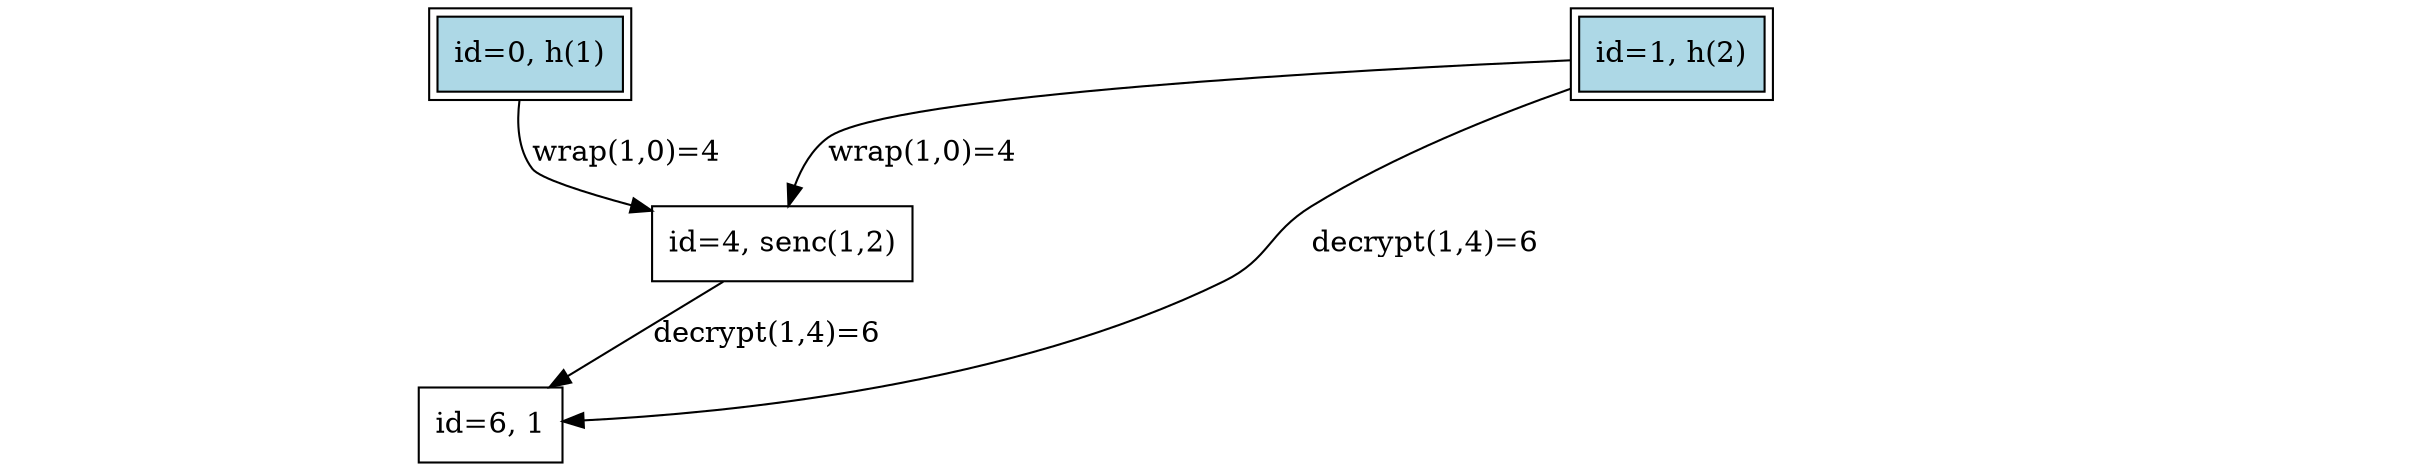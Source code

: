 digraph {
    0 [ label = "id=0, h(1)" shape=box, style=filled, fillcolor=lightblue, peripheries=2]
    1 [ label = "id=1, h(2)" shape=box, style=filled, fillcolor=lightblue, peripheries=2]
    2 [ label = "id=2, senc(1,1)" shape=box, style=invis]
    3 [ label = "id=3, senc(2,1)" shape=box, style=invis]
    4 [ label = "id=4, senc(1,2)" shape=box]
    5 [ label = "id=5, senc(2,2)" shape=box, style=invis]
    6 [ label = "id=6, 1" shape=box]
    7 [ label = "id=7, 2" shape=box, style=invis]
    0 -> 2 [ label = "wrap(0,0)=2" style=invis]
    0 -> 3 [ label = "wrap(0,1)=3" style=invis]
    1 -> 3 [ label = "wrap(0,1)=3" style=invis]
    1 -> 4 [ label = "wrap(1,0)=4" ]
    0 -> 4 [ label = "wrap(1,0)=4" ]
    1 -> 5 [ label = "wrap(1,1)=5" style=invis]
    0 -> 6 [ label = "decrypt(0,2)=6" style=invis]
    2 -> 6 [ label = "decrypt(0,2)=6" style=invis]
    0 -> 7 [ label = "decrypt(0,3)=7" style=invis]
    3 -> 7 [ label = "decrypt(0,3)=7" style=invis]
    1 -> 6 [ label = "decrypt(1,4)=6" ]
    4 -> 6 [ label = "decrypt(1,4)=6" ]
    1 -> 7 [ label = "decrypt(1,5)=7" style=invis]
    5 -> 7 [ label = "decrypt(1,5)=7" style=invis]
}
